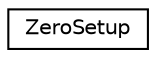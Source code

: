 digraph "Graphical Class Hierarchy"
{
 // LATEX_PDF_SIZE
  edge [fontname="Helvetica",fontsize="10",labelfontname="Helvetica",labelfontsize="10"];
  node [fontname="Helvetica",fontsize="10",shape=record];
  rankdir="LR";
  Node0 [label="ZeroSetup",height=0.2,width=0.4,color="black", fillcolor="white", style="filled",URL="$struct_zero_setup.html",tooltip=" "];
}
